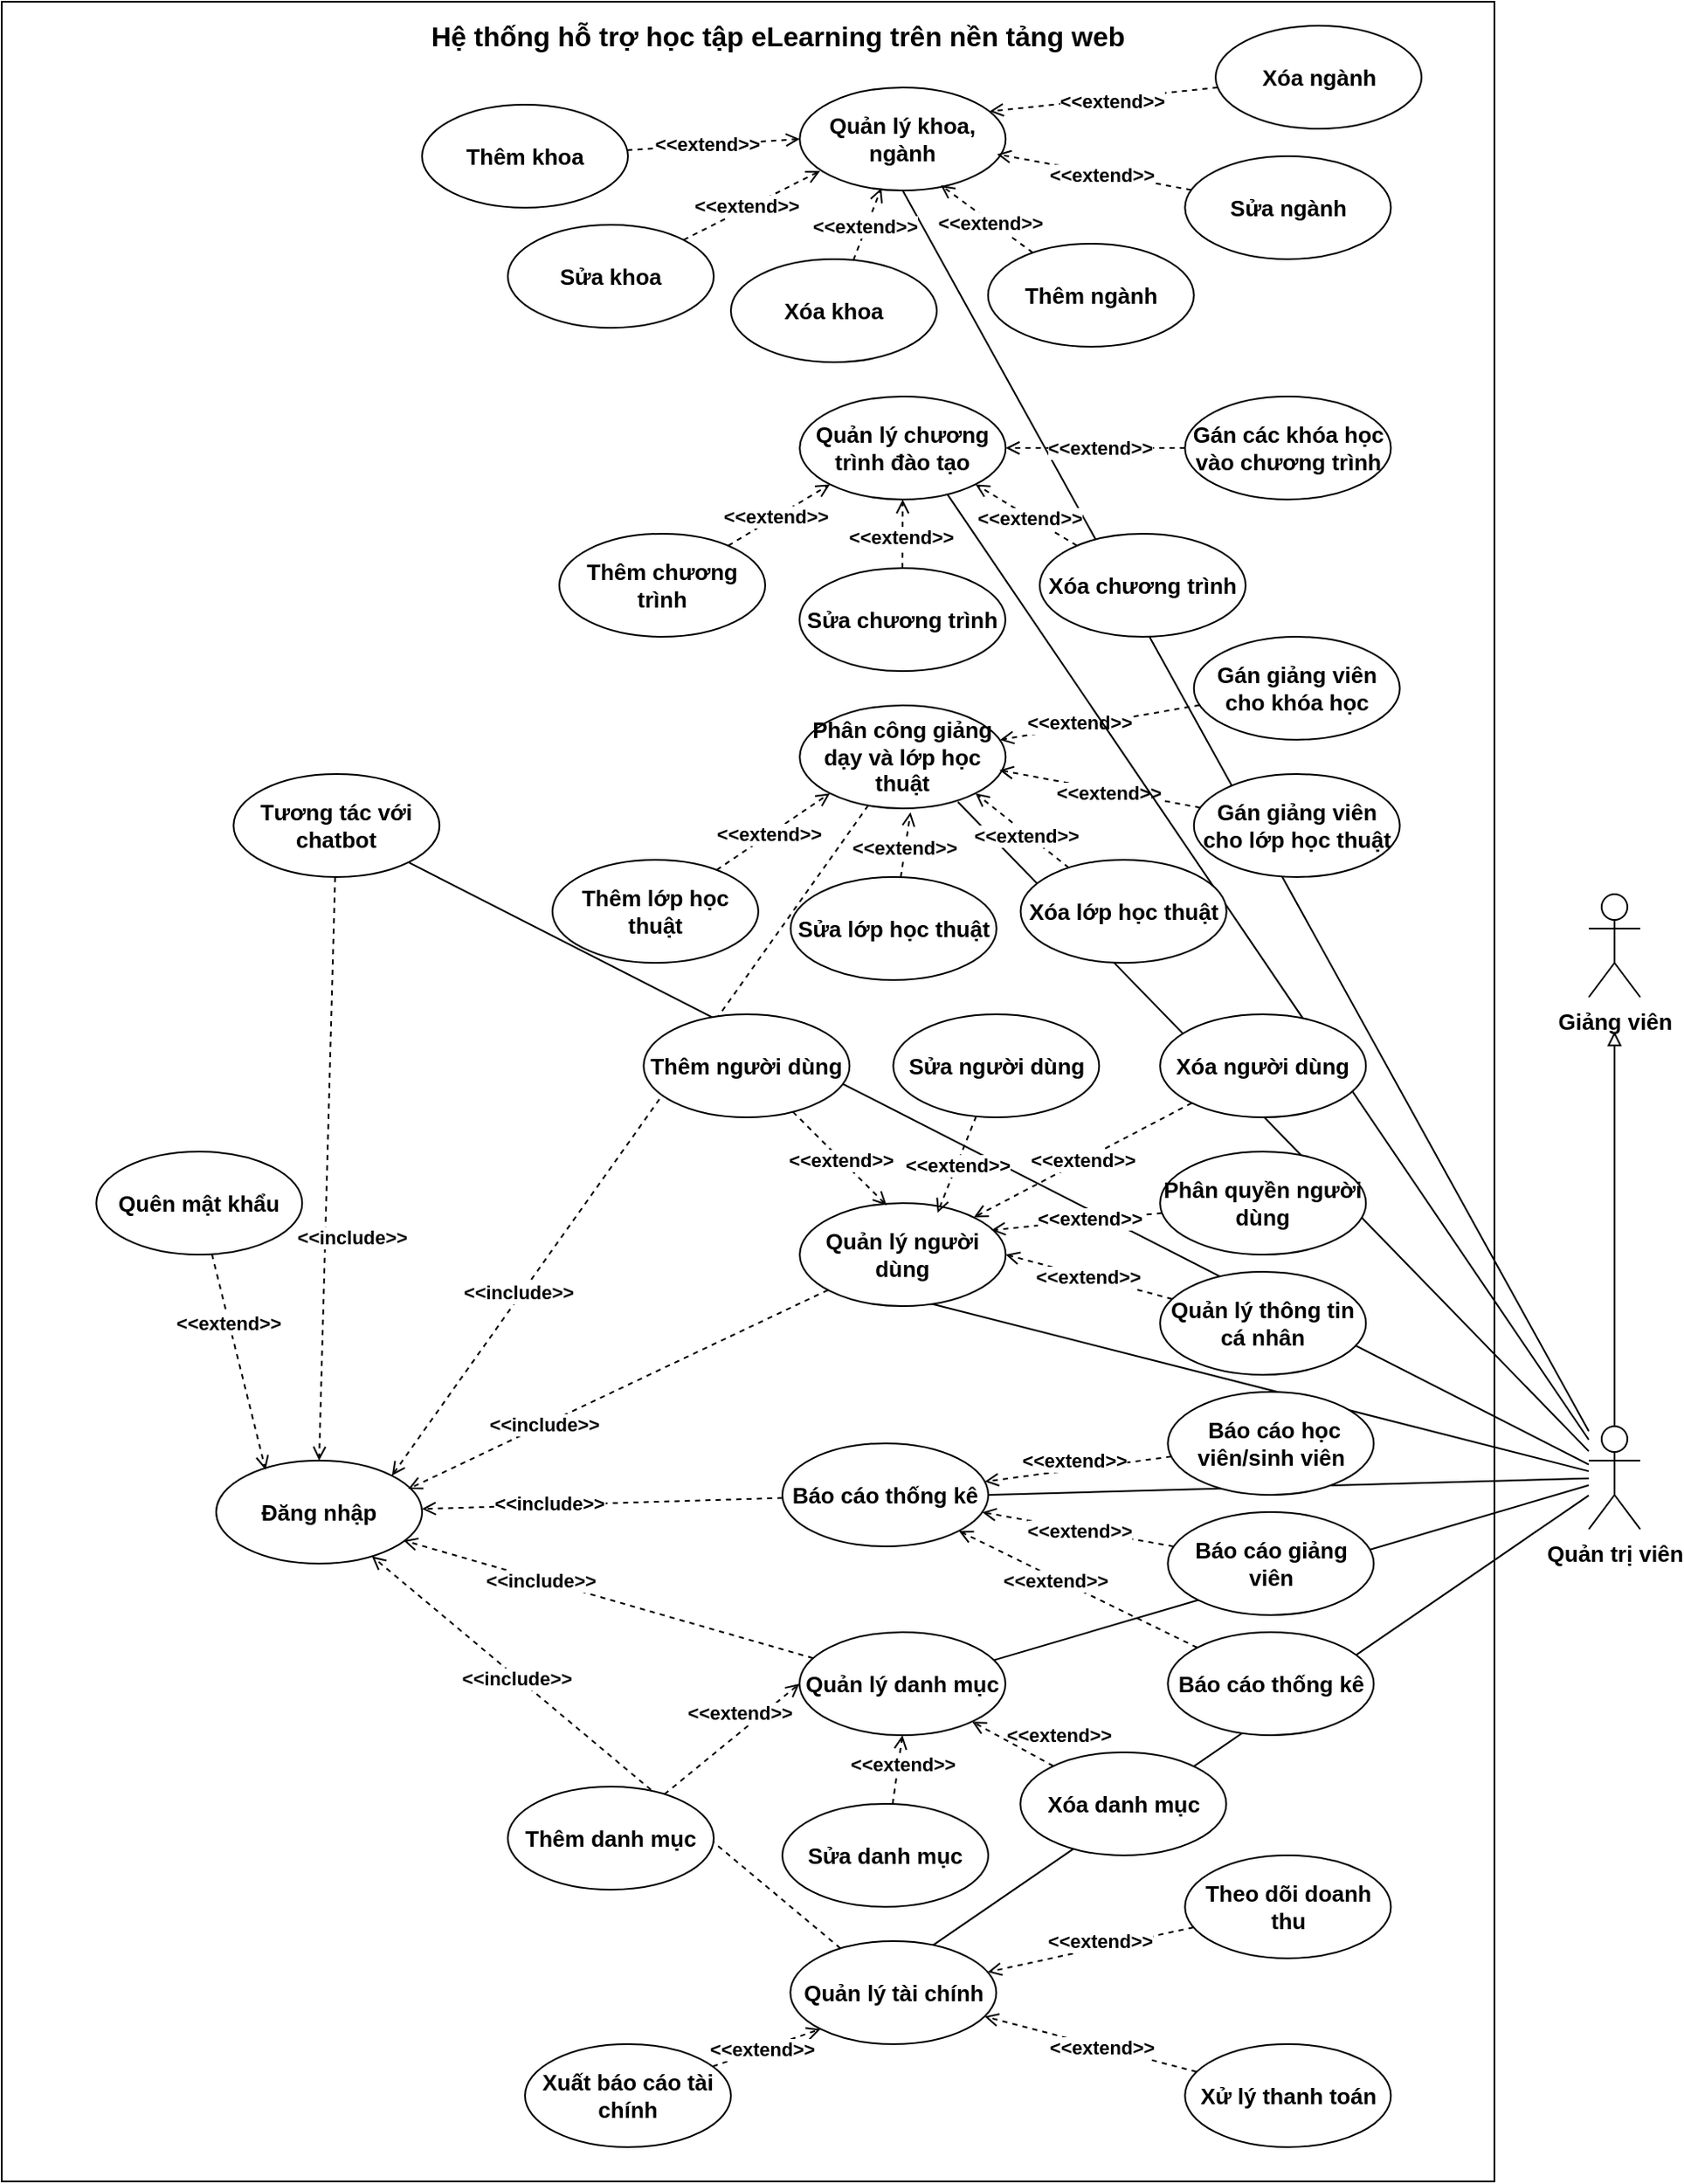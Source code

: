 <mxfile version="27.1.6">
  <diagram name="Page-1" id="FDcgBepIFSiOmwwHl9qi">
    <mxGraphModel dx="1456" dy="1978" grid="1" gridSize="10" guides="1" tooltips="1" connect="1" arrows="1" fold="1" page="1" pageScale="1" pageWidth="850" pageHeight="1100" math="0" shadow="0">
      <root>
        <mxCell id="0" />
        <mxCell id="1" parent="0" />
        <mxCell id="96Rs1fj9_P6RKk6u0Oii-1" value="" style="rounded=0;whiteSpace=wrap;html=1;fontStyle=1;fontSize=13;" parent="1" vertex="1">
          <mxGeometry x="405" y="-470" width="870" height="1270" as="geometry" />
        </mxCell>
        <mxCell id="96Rs1fj9_P6RKk6u0Oii-2" value="Hệ thống hỗ trợ học tập eLearning trên nền tảng web" style="text;html=1;align=center;verticalAlign=middle;whiteSpace=wrap;rounded=0;fontStyle=1;fontSize=16;" parent="1" vertex="1">
          <mxGeometry x="629.67" y="-460" width="455" height="20" as="geometry" />
        </mxCell>
        <mxCell id="96Rs1fj9_P6RKk6u0Oii-4" style="rounded=0;orthogonalLoop=1;jettySize=auto;html=1;entryX=0.768;entryY=0.938;entryDx=0;entryDy=0;endArrow=none;startFill=0;entryPerimeter=0;fontStyle=1" parent="1" source="96Rs1fj9_P6RKk6u0Oii-11" target="96Rs1fj9_P6RKk6u0Oii-79" edge="1">
          <mxGeometry relative="1" as="geometry" />
        </mxCell>
        <mxCell id="96Rs1fj9_P6RKk6u0Oii-6" style="rounded=0;orthogonalLoop=1;jettySize=auto;html=1;entryX=0.929;entryY=0.28;entryDx=0;entryDy=0;endArrow=none;startFill=0;entryPerimeter=0;fontStyle=1" parent="1" source="96Rs1fj9_P6RKk6u0Oii-11" target="96Rs1fj9_P6RKk6u0Oii-48" edge="1">
          <mxGeometry relative="1" as="geometry" />
        </mxCell>
        <mxCell id="96Rs1fj9_P6RKk6u0Oii-7" style="rounded=0;orthogonalLoop=1;jettySize=auto;html=1;entryX=0.689;entryY=0.045;entryDx=0;entryDy=0;endArrow=none;startFill=0;entryPerimeter=0;fontStyle=1" parent="1" source="96Rs1fj9_P6RKk6u0Oii-11" target="96Rs1fj9_P6RKk6u0Oii-42" edge="1">
          <mxGeometry relative="1" as="geometry" />
        </mxCell>
        <mxCell id="96Rs1fj9_P6RKk6u0Oii-9" style="rounded=0;orthogonalLoop=1;jettySize=auto;html=1;endArrow=none;startFill=0;fontStyle=1" parent="1" source="96Rs1fj9_P6RKk6u0Oii-11" target="96Rs1fj9_P6RKk6u0Oii-45" edge="1">
          <mxGeometry relative="1" as="geometry" />
        </mxCell>
        <mxCell id="96Rs1fj9_P6RKk6u0Oii-122" style="edgeStyle=none;rounded=0;orthogonalLoop=1;jettySize=auto;html=1;endArrow=none;startFill=0;entryX=0.642;entryY=0.979;entryDx=0;entryDy=0;entryPerimeter=0;fontStyle=1" parent="1" source="96Rs1fj9_P6RKk6u0Oii-11" target="96Rs1fj9_P6RKk6u0Oii-112" edge="1">
          <mxGeometry relative="1" as="geometry" />
        </mxCell>
        <mxCell id="96Rs1fj9_P6RKk6u0Oii-168" style="edgeStyle=none;rounded=0;orthogonalLoop=1;jettySize=auto;html=1;entryX=1;entryY=0.5;entryDx=0;entryDy=0;endArrow=none;startFill=0;fontStyle=1" parent="1" source="96Rs1fj9_P6RKk6u0Oii-11" target="96Rs1fj9_P6RKk6u0Oii-167" edge="1">
          <mxGeometry relative="1" as="geometry" />
        </mxCell>
        <mxCell id="KgGjZ4OBaKO0QzJk6a3O-188" style="rounded=0;orthogonalLoop=1;jettySize=auto;html=1;entryX=0.5;entryY=1;entryDx=0;entryDy=0;endArrow=none;startFill=0;fontStyle=1" parent="1" source="96Rs1fj9_P6RKk6u0Oii-11" target="KgGjZ4OBaKO0QzJk6a3O-154" edge="1">
          <mxGeometry relative="1" as="geometry" />
        </mxCell>
        <mxCell id="96Rs1fj9_P6RKk6u0Oii-11" value="Quản trị viên" style="shape=umlActor;verticalLabelPosition=bottom;verticalAlign=top;html=1;outlineConnect=0;fontStyle=1;fontSize=13;" parent="1" vertex="1">
          <mxGeometry x="1330" y="360" width="30" height="60" as="geometry" />
        </mxCell>
        <mxCell id="96Rs1fj9_P6RKk6u0Oii-34" value="Đăng nhập" style="ellipse;whiteSpace=wrap;html=1;fontStyle=1;fontSize=13;" parent="1" vertex="1">
          <mxGeometry x="530" y="380" width="120" height="60" as="geometry" />
        </mxCell>
        <mxCell id="96Rs1fj9_P6RKk6u0Oii-40" style="rounded=0;orthogonalLoop=1;jettySize=auto;html=1;endArrow=open;endFill=0;dashed=1;fontStyle=1" parent="1" source="96Rs1fj9_P6RKk6u0Oii-42" target="96Rs1fj9_P6RKk6u0Oii-34" edge="1">
          <mxGeometry relative="1" as="geometry" />
        </mxCell>
        <mxCell id="96Rs1fj9_P6RKk6u0Oii-41" value="&amp;lt;&amp;lt;include&amp;gt;&amp;gt;" style="edgeLabel;html=1;align=center;verticalAlign=middle;resizable=0;points=[];fontStyle=1" parent="96Rs1fj9_P6RKk6u0Oii-40" vertex="1" connectable="0">
          <mxGeometry x="0.383" relative="1" as="geometry">
            <mxPoint as="offset" />
          </mxGeometry>
        </mxCell>
        <mxCell id="96Rs1fj9_P6RKk6u0Oii-42" value="&lt;p style=&quot;white-space-collapse: preserve;&quot; dir=&quot;auto&quot;&gt;Quản lý tài chính&lt;/p&gt;" style="ellipse;whiteSpace=wrap;html=1;fontStyle=1;fontSize=13;" parent="1" vertex="1">
          <mxGeometry x="864.67" y="660" width="120" height="60" as="geometry" />
        </mxCell>
        <mxCell id="96Rs1fj9_P6RKk6u0Oii-43" style="rounded=0;orthogonalLoop=1;jettySize=auto;html=1;endArrow=open;endFill=0;dashed=1;entryX=0.5;entryY=0;entryDx=0;entryDy=0;fontStyle=1" parent="1" source="96Rs1fj9_P6RKk6u0Oii-45" target="96Rs1fj9_P6RKk6u0Oii-34" edge="1">
          <mxGeometry relative="1" as="geometry" />
        </mxCell>
        <mxCell id="96Rs1fj9_P6RKk6u0Oii-44" value="&amp;lt;&amp;lt;include&amp;gt;&amp;gt;" style="edgeLabel;html=1;align=center;verticalAlign=middle;resizable=0;points=[];fontStyle=1" parent="96Rs1fj9_P6RKk6u0Oii-43" vertex="1" connectable="0">
          <mxGeometry x="0.474" y="-3" relative="1" as="geometry">
            <mxPoint x="19" y="-41" as="offset" />
          </mxGeometry>
        </mxCell>
        <mxCell id="96Rs1fj9_P6RKk6u0Oii-45" value="&lt;p style=&quot;white-space-collapse: preserve;&quot; dir=&quot;auto&quot;&gt;Tương tác với chatbot&lt;/p&gt;" style="ellipse;whiteSpace=wrap;html=1;fontStyle=1;fontSize=13;" parent="1" vertex="1">
          <mxGeometry x="540.14" y="-20" width="120" height="60" as="geometry" />
        </mxCell>
        <mxCell id="96Rs1fj9_P6RKk6u0Oii-46" style="rounded=0;orthogonalLoop=1;jettySize=auto;html=1;endArrow=open;endFill=0;dashed=1;entryX=0.91;entryY=0.776;entryDx=0;entryDy=0;entryPerimeter=0;fontStyle=1" parent="1" source="96Rs1fj9_P6RKk6u0Oii-48" target="96Rs1fj9_P6RKk6u0Oii-34" edge="1">
          <mxGeometry relative="1" as="geometry" />
        </mxCell>
        <mxCell id="96Rs1fj9_P6RKk6u0Oii-47" value="&amp;lt;&amp;lt;include&amp;gt;&amp;gt;" style="edgeLabel;html=1;align=center;verticalAlign=middle;resizable=0;points=[];fontStyle=1" parent="96Rs1fj9_P6RKk6u0Oii-46" vertex="1" connectable="0">
          <mxGeometry x="0.337" relative="1" as="geometry">
            <mxPoint as="offset" />
          </mxGeometry>
        </mxCell>
        <mxCell id="96Rs1fj9_P6RKk6u0Oii-48" value="&lt;p style=&quot;white-space-collapse: preserve;&quot; dir=&quot;auto&quot;&gt;Quản lý danh mục&lt;/p&gt;" style="ellipse;whiteSpace=wrap;html=1;fontStyle=1;fontSize=13;" parent="1" vertex="1">
          <mxGeometry x="870" y="480" width="120" height="60" as="geometry" />
        </mxCell>
        <mxCell id="96Rs1fj9_P6RKk6u0Oii-57" style="rounded=0;orthogonalLoop=1;jettySize=auto;html=1;exitX=0;exitY=0;exitDx=0;exitDy=0;fontStyle=1" parent="1" edge="1">
          <mxGeometry relative="1" as="geometry">
            <mxPoint x="877.156" y="368.998" as="sourcePoint" />
            <mxPoint x="876.379" y="369.401" as="targetPoint" />
          </mxGeometry>
        </mxCell>
        <mxCell id="96Rs1fj9_P6RKk6u0Oii-79" value="&lt;p style=&quot;white-space-collapse: preserve;&quot; dir=&quot;auto&quot;&gt;Phân công giảng dạy và lớp học thuật&lt;/p&gt;" style="ellipse;whiteSpace=wrap;html=1;fontStyle=1;fontSize=13;" parent="1" vertex="1">
          <mxGeometry x="870.14" y="-60" width="120" height="60" as="geometry" />
        </mxCell>
        <mxCell id="96Rs1fj9_P6RKk6u0Oii-105" style="rounded=0;orthogonalLoop=1;jettySize=auto;html=1;entryX=0.24;entryY=0.09;entryDx=0;entryDy=0;endArrow=open;endFill=0;dashed=1;entryPerimeter=0;fontStyle=1" parent="1" source="96Rs1fj9_P6RKk6u0Oii-107" target="96Rs1fj9_P6RKk6u0Oii-34" edge="1">
          <mxGeometry relative="1" as="geometry" />
        </mxCell>
        <mxCell id="96Rs1fj9_P6RKk6u0Oii-110" value="&amp;lt;&amp;lt;extend&amp;gt;&amp;gt;" style="edgeLabel;html=1;align=center;verticalAlign=middle;resizable=0;points=[];fontStyle=1" parent="96Rs1fj9_P6RKk6u0Oii-105" vertex="1" connectable="0">
          <mxGeometry x="-0.365" y="-1" relative="1" as="geometry">
            <mxPoint as="offset" />
          </mxGeometry>
        </mxCell>
        <mxCell id="96Rs1fj9_P6RKk6u0Oii-107" value="&lt;p style=&quot;white-space-collapse: preserve;&quot; dir=&quot;auto&quot;&gt;Quên mật khẩu&lt;/p&gt;" style="ellipse;whiteSpace=wrap;html=1;fontStyle=1;fontSize=13;" parent="1" vertex="1">
          <mxGeometry x="460.14" y="200" width="120" height="60" as="geometry" />
        </mxCell>
        <mxCell id="96Rs1fj9_P6RKk6u0Oii-112" value="&lt;p style=&quot;white-space-collapse: preserve;&quot; dir=&quot;auto&quot;&gt;Quản lý người dùng&lt;/p&gt;" style="ellipse;whiteSpace=wrap;html=1;fontStyle=1;fontSize=13;" parent="1" vertex="1">
          <mxGeometry x="870.14" y="230" width="120" height="60" as="geometry" />
        </mxCell>
        <mxCell id="96Rs1fj9_P6RKk6u0Oii-115" style="rounded=0;orthogonalLoop=1;jettySize=auto;html=1;entryX=0.933;entryY=0.276;entryDx=0;entryDy=0;entryPerimeter=0;dashed=1;endArrow=open;endFill=0;fontStyle=1" parent="1" source="96Rs1fj9_P6RKk6u0Oii-112" target="96Rs1fj9_P6RKk6u0Oii-34" edge="1">
          <mxGeometry relative="1" as="geometry" />
        </mxCell>
        <mxCell id="96Rs1fj9_P6RKk6u0Oii-116" value="&amp;lt;&amp;lt;include&amp;gt;&amp;gt;" style="edgeLabel;html=1;align=center;verticalAlign=middle;resizable=0;points=[];fontStyle=1" parent="96Rs1fj9_P6RKk6u0Oii-115" vertex="1" connectable="0">
          <mxGeometry x="0.355" relative="1" as="geometry">
            <mxPoint as="offset" />
          </mxGeometry>
        </mxCell>
        <mxCell id="96Rs1fj9_P6RKk6u0Oii-117" style="rounded=0;orthogonalLoop=1;jettySize=auto;html=1;entryX=1;entryY=0;entryDx=0;entryDy=0;dashed=1;endArrow=open;endFill=0;fontStyle=1" parent="1" source="96Rs1fj9_P6RKk6u0Oii-79" target="96Rs1fj9_P6RKk6u0Oii-34" edge="1">
          <mxGeometry relative="1" as="geometry" />
        </mxCell>
        <mxCell id="96Rs1fj9_P6RKk6u0Oii-120" value="&amp;lt;&amp;lt;include&amp;gt;&amp;gt;" style="edgeLabel;html=1;align=center;verticalAlign=middle;resizable=0;points=[];fontStyle=1" parent="96Rs1fj9_P6RKk6u0Oii-117" vertex="1" connectable="0">
          <mxGeometry x="0.459" y="-2" relative="1" as="geometry">
            <mxPoint as="offset" />
          </mxGeometry>
        </mxCell>
        <mxCell id="96Rs1fj9_P6RKk6u0Oii-125" style="edgeStyle=none;rounded=0;orthogonalLoop=1;jettySize=auto;html=1;entryX=0.931;entryY=0.263;entryDx=0;entryDy=0;entryPerimeter=0;dashed=1;endArrow=open;endFill=0;fontStyle=1" parent="1" source="96Rs1fj9_P6RKk6u0Oii-123" target="96Rs1fj9_P6RKk6u0Oii-112" edge="1">
          <mxGeometry relative="1" as="geometry" />
        </mxCell>
        <mxCell id="96Rs1fj9_P6RKk6u0Oii-135" value="&amp;lt;&amp;lt;extend&amp;gt;&amp;gt;" style="edgeLabel;html=1;align=center;verticalAlign=middle;resizable=0;points=[];fontStyle=1" parent="96Rs1fj9_P6RKk6u0Oii-125" vertex="1" connectable="0">
          <mxGeometry x="-0.153" y="-1" relative="1" as="geometry">
            <mxPoint as="offset" />
          </mxGeometry>
        </mxCell>
        <mxCell id="96Rs1fj9_P6RKk6u0Oii-126" style="edgeStyle=none;rounded=0;orthogonalLoop=1;jettySize=auto;html=1;entryX=1;entryY=0.5;entryDx=0;entryDy=0;dashed=1;endArrow=open;endFill=0;fontStyle=1" parent="1" source="96Rs1fj9_P6RKk6u0Oii-124" target="96Rs1fj9_P6RKk6u0Oii-112" edge="1">
          <mxGeometry relative="1" as="geometry" />
        </mxCell>
        <mxCell id="96Rs1fj9_P6RKk6u0Oii-136" value="&amp;lt;&amp;lt;extend&amp;gt;&amp;gt;" style="edgeLabel;html=1;align=center;verticalAlign=middle;resizable=0;points=[];fontStyle=1" parent="96Rs1fj9_P6RKk6u0Oii-126" vertex="1" connectable="0">
          <mxGeometry x="0.028" relative="1" as="geometry">
            <mxPoint as="offset" />
          </mxGeometry>
        </mxCell>
        <mxCell id="96Rs1fj9_P6RKk6u0Oii-124" value="Quản lý thông tin cá nhân" style="ellipse;whiteSpace=wrap;html=1;fontStyle=1;fontSize=13;" parent="1" vertex="1">
          <mxGeometry x="1080.14" y="270" width="120" height="60" as="geometry" />
        </mxCell>
        <mxCell id="96Rs1fj9_P6RKk6u0Oii-123" value="Phân quyền người dùng" style="ellipse;whiteSpace=wrap;html=1;fontStyle=1;fontSize=13;" parent="1" vertex="1">
          <mxGeometry x="1080.14" y="200" width="120" height="60" as="geometry" />
        </mxCell>
        <mxCell id="96Rs1fj9_P6RKk6u0Oii-129" style="edgeStyle=none;rounded=0;orthogonalLoop=1;jettySize=auto;html=1;dashed=1;endArrow=open;endFill=0;fontStyle=1" parent="1" source="96Rs1fj9_P6RKk6u0Oii-128" target="96Rs1fj9_P6RKk6u0Oii-112" edge="1">
          <mxGeometry relative="1" as="geometry" />
        </mxCell>
        <mxCell id="96Rs1fj9_P6RKk6u0Oii-134" value="&amp;lt;&amp;lt;extend&amp;gt;&amp;gt;" style="edgeLabel;html=1;align=center;verticalAlign=middle;resizable=0;points=[];fontStyle=1" parent="96Rs1fj9_P6RKk6u0Oii-129" vertex="1" connectable="0">
          <mxGeometry x="0.005" relative="1" as="geometry">
            <mxPoint as="offset" />
          </mxGeometry>
        </mxCell>
        <mxCell id="96Rs1fj9_P6RKk6u0Oii-142" style="edgeStyle=none;rounded=0;orthogonalLoop=1;jettySize=auto;html=1;dashed=1;endArrow=open;endFill=0;fontStyle=1" parent="1" source="96Rs1fj9_P6RKk6u0Oii-137" target="96Rs1fj9_P6RKk6u0Oii-79" edge="1">
          <mxGeometry relative="1" as="geometry" />
        </mxCell>
        <mxCell id="96Rs1fj9_P6RKk6u0Oii-145" value="&amp;lt;&amp;lt;extend&amp;gt;&amp;gt;" style="edgeLabel;html=1;align=center;verticalAlign=middle;resizable=0;points=[];fontStyle=1" parent="96Rs1fj9_P6RKk6u0Oii-142" vertex="1" connectable="0">
          <mxGeometry x="0.209" y="-2" relative="1" as="geometry">
            <mxPoint as="offset" />
          </mxGeometry>
        </mxCell>
        <mxCell id="96Rs1fj9_P6RKk6u0Oii-137" value="Gán giảng viên cho khóa học" style="ellipse;whiteSpace=wrap;html=1;fontStyle=1;fontSize=13;" parent="1" vertex="1">
          <mxGeometry x="1099.85" y="-100" width="120" height="60" as="geometry" />
        </mxCell>
        <mxCell id="96Rs1fj9_P6RKk6u0Oii-139" value="Gán giảng viên cho lớp học thuật" style="ellipse;whiteSpace=wrap;html=1;fontStyle=1;fontSize=13;" parent="1" vertex="1">
          <mxGeometry x="1099.85" y="-20" width="120" height="60" as="geometry" />
        </mxCell>
        <mxCell id="96Rs1fj9_P6RKk6u0Oii-144" style="edgeStyle=none;rounded=0;orthogonalLoop=1;jettySize=auto;html=1;entryX=0.97;entryY=0.629;entryDx=0;entryDy=0;entryPerimeter=0;dashed=1;endArrow=open;endFill=0;fontStyle=1" parent="1" source="96Rs1fj9_P6RKk6u0Oii-139" target="96Rs1fj9_P6RKk6u0Oii-79" edge="1">
          <mxGeometry relative="1" as="geometry" />
        </mxCell>
        <mxCell id="96Rs1fj9_P6RKk6u0Oii-146" value="&amp;lt;&amp;lt;extend&amp;gt;&amp;gt;" style="edgeLabel;html=1;align=center;verticalAlign=middle;resizable=0;points=[];fontStyle=1" parent="96Rs1fj9_P6RKk6u0Oii-144" vertex="1" connectable="0">
          <mxGeometry x="-0.074" y="1" relative="1" as="geometry">
            <mxPoint as="offset" />
          </mxGeometry>
        </mxCell>
        <mxCell id="96Rs1fj9_P6RKk6u0Oii-161" style="edgeStyle=none;rounded=0;orthogonalLoop=1;jettySize=auto;html=1;dashed=1;endArrow=open;endFill=0;fontStyle=1" parent="1" source="96Rs1fj9_P6RKk6u0Oii-155" target="96Rs1fj9_P6RKk6u0Oii-42" edge="1">
          <mxGeometry relative="1" as="geometry" />
        </mxCell>
        <mxCell id="96Rs1fj9_P6RKk6u0Oii-164" value="&amp;lt;&amp;lt;extend&amp;gt;&amp;gt;" style="edgeLabel;html=1;align=center;verticalAlign=middle;resizable=0;points=[];fontStyle=1" parent="96Rs1fj9_P6RKk6u0Oii-161" vertex="1" connectable="0">
          <mxGeometry x="0.085" relative="1" as="geometry">
            <mxPoint x="-14" y="-126" as="offset" />
          </mxGeometry>
        </mxCell>
        <mxCell id="96Rs1fj9_P6RKk6u0Oii-155" value="Theo dõi doanh thu" style="ellipse;whiteSpace=wrap;html=1;fontStyle=1;fontSize=13;" parent="1" vertex="1">
          <mxGeometry x="1094.67" y="610" width="120" height="60" as="geometry" />
        </mxCell>
        <mxCell id="96Rs1fj9_P6RKk6u0Oii-178" style="edgeStyle=none;rounded=0;orthogonalLoop=1;jettySize=auto;html=1;endArrow=open;endFill=0;dashed=1;fontStyle=1" parent="1" source="96Rs1fj9_P6RKk6u0Oii-156" target="96Rs1fj9_P6RKk6u0Oii-167" edge="1">
          <mxGeometry relative="1" as="geometry" />
        </mxCell>
        <mxCell id="96Rs1fj9_P6RKk6u0Oii-181" value="&amp;lt;&amp;lt;extend&amp;gt;&amp;gt;" style="edgeLabel;html=1;align=center;verticalAlign=middle;resizable=0;points=[];fontStyle=1" parent="96Rs1fj9_P6RKk6u0Oii-178" vertex="1" connectable="0">
          <mxGeometry x="0.186" y="1" relative="1" as="geometry">
            <mxPoint as="offset" />
          </mxGeometry>
        </mxCell>
        <mxCell id="96Rs1fj9_P6RKk6u0Oii-156" value="Báo cáo thống kê" style="ellipse;whiteSpace=wrap;html=1;fontStyle=1;fontSize=13;" parent="1" vertex="1">
          <mxGeometry x="1084.67" y="480" width="120" height="60" as="geometry" />
        </mxCell>
        <mxCell id="96Rs1fj9_P6RKk6u0Oii-163" style="edgeStyle=none;rounded=0;orthogonalLoop=1;jettySize=auto;html=1;dashed=1;endArrow=open;endFill=0;fontStyle=1" parent="1" source="96Rs1fj9_P6RKk6u0Oii-157" target="96Rs1fj9_P6RKk6u0Oii-42" edge="1">
          <mxGeometry relative="1" as="geometry" />
        </mxCell>
        <mxCell id="96Rs1fj9_P6RKk6u0Oii-166" value="&amp;lt;&amp;lt;extend&amp;gt;&amp;gt;" style="edgeLabel;html=1;align=center;verticalAlign=middle;resizable=0;points=[];fontStyle=1" parent="96Rs1fj9_P6RKk6u0Oii-163" vertex="1" connectable="0">
          <mxGeometry x="-0.1" relative="1" as="geometry">
            <mxPoint as="offset" />
          </mxGeometry>
        </mxCell>
        <mxCell id="96Rs1fj9_P6RKk6u0Oii-157" value="Xử lý thanh toán" style="ellipse;whiteSpace=wrap;html=1;fontStyle=1;fontSize=13;" parent="1" vertex="1">
          <mxGeometry x="1094.67" y="720" width="120" height="60" as="geometry" />
        </mxCell>
        <mxCell id="96Rs1fj9_P6RKk6u0Oii-169" style="edgeStyle=none;rounded=0;orthogonalLoop=1;jettySize=auto;html=1;dashed=1;endArrow=open;endFill=0;fontStyle=1" parent="1" source="96Rs1fj9_P6RKk6u0Oii-167" target="96Rs1fj9_P6RKk6u0Oii-34" edge="1">
          <mxGeometry relative="1" as="geometry" />
        </mxCell>
        <mxCell id="96Rs1fj9_P6RKk6u0Oii-186" value="&amp;lt;&amp;lt;include&amp;gt;&amp;gt;" style="edgeLabel;html=1;align=center;verticalAlign=middle;resizable=0;points=[];fontStyle=1" parent="96Rs1fj9_P6RKk6u0Oii-169" vertex="1" connectable="0">
          <mxGeometry x="0.3" y="-1" relative="1" as="geometry">
            <mxPoint as="offset" />
          </mxGeometry>
        </mxCell>
        <mxCell id="96Rs1fj9_P6RKk6u0Oii-167" value="&lt;p style=&quot;white-space-collapse: preserve;&quot; dir=&quot;auto&quot;&gt;Báo cáo thống kê&lt;/p&gt;" style="ellipse;whiteSpace=wrap;html=1;fontStyle=1;fontSize=13;" parent="1" vertex="1">
          <mxGeometry x="860" y="370" width="120" height="60" as="geometry" />
        </mxCell>
        <mxCell id="96Rs1fj9_P6RKk6u0Oii-176" style="edgeStyle=none;rounded=0;orthogonalLoop=1;jettySize=auto;html=1;endArrow=open;endFill=0;dashed=1;fontStyle=1" parent="1" source="96Rs1fj9_P6RKk6u0Oii-171" target="96Rs1fj9_P6RKk6u0Oii-167" edge="1">
          <mxGeometry relative="1" as="geometry" />
        </mxCell>
        <mxCell id="96Rs1fj9_P6RKk6u0Oii-179" value="&amp;lt;&amp;lt;extend&amp;gt;&amp;gt;" style="edgeLabel;html=1;align=center;verticalAlign=middle;resizable=0;points=[];fontStyle=1" parent="96Rs1fj9_P6RKk6u0Oii-176" vertex="1" connectable="0">
          <mxGeometry x="0.133" y="3" relative="1" as="geometry">
            <mxPoint x="4" y="-9" as="offset" />
          </mxGeometry>
        </mxCell>
        <mxCell id="96Rs1fj9_P6RKk6u0Oii-171" value="&lt;p style=&quot;white-space-collapse: preserve;&quot; dir=&quot;auto&quot;&gt; Báo cáo học viên/sinh viên&lt;/p&gt;" style="ellipse;whiteSpace=wrap;html=1;fontStyle=1;fontSize=13;" parent="1" vertex="1">
          <mxGeometry x="1084.67" y="340" width="120" height="60" as="geometry" />
        </mxCell>
        <mxCell id="96Rs1fj9_P6RKk6u0Oii-177" style="edgeStyle=none;rounded=0;orthogonalLoop=1;jettySize=auto;html=1;endArrow=open;endFill=0;dashed=1;fontStyle=1" parent="1" source="96Rs1fj9_P6RKk6u0Oii-172" target="96Rs1fj9_P6RKk6u0Oii-167" edge="1">
          <mxGeometry relative="1" as="geometry" />
        </mxCell>
        <mxCell id="96Rs1fj9_P6RKk6u0Oii-180" value="&amp;lt;&amp;lt;extend&amp;gt;&amp;gt;" style="edgeLabel;html=1;align=center;verticalAlign=middle;resizable=0;points=[];fontStyle=1" parent="96Rs1fj9_P6RKk6u0Oii-177" vertex="1" connectable="0">
          <mxGeometry x="-0.001" y="1" relative="1" as="geometry">
            <mxPoint as="offset" />
          </mxGeometry>
        </mxCell>
        <mxCell id="96Rs1fj9_P6RKk6u0Oii-172" value="&lt;p style=&quot;white-space-collapse: preserve;&quot; dir=&quot;auto&quot;&gt;Báo cáo giảng viên&lt;/p&gt;" style="ellipse;whiteSpace=wrap;html=1;fontStyle=1;fontSize=13;" parent="1" vertex="1">
          <mxGeometry x="1084.67" y="410" width="120" height="60" as="geometry" />
        </mxCell>
        <mxCell id="96Rs1fj9_P6RKk6u0Oii-182" value="Xóa&amp;nbsp;&lt;span style=&quot;background-color: transparent; color: light-dark(rgb(0, 0, 0), rgb(255, 255, 255));&quot;&gt;danh mục&lt;/span&gt;" style="ellipse;whiteSpace=wrap;html=1;fontStyle=1;fontSize=13;" parent="1" vertex="1">
          <mxGeometry x="998.71" y="550" width="120" height="60" as="geometry" />
        </mxCell>
        <mxCell id="L-A-K1zgmUTlrSoMtgNh-1" value="Giảng viên" style="shape=umlActor;verticalLabelPosition=bottom;verticalAlign=top;html=1;outlineConnect=0;fontStyle=1;fontSize=13;" parent="1" vertex="1">
          <mxGeometry x="1330" y="50" width="30" height="60" as="geometry" />
        </mxCell>
        <mxCell id="L-A-K1zgmUTlrSoMtgNh-2" style="edgeStyle=orthogonalEdgeStyle;rounded=0;orthogonalLoop=1;jettySize=auto;html=1;endArrow=block;endFill=0;fontStyle=1" parent="1" source="96Rs1fj9_P6RKk6u0Oii-11" edge="1">
          <mxGeometry relative="1" as="geometry">
            <mxPoint x="1345" y="130" as="targetPoint" />
            <Array as="points">
              <mxPoint x="1345" y="130" />
              <mxPoint x="1345" y="130" />
            </Array>
          </mxGeometry>
        </mxCell>
        <mxCell id="s3GclX2u2Ic17jW2BKlU-1" value="&amp;lt;&amp;lt;extend&amp;gt;&amp;gt;" style="edgeLabel;html=1;align=center;verticalAlign=middle;resizable=0;points=[];fontStyle=1" parent="1" vertex="1" connectable="0">
          <mxGeometry x="1044.71" y="659.997" as="geometry" />
        </mxCell>
        <mxCell id="bydtYof8P61KNAazuHfW-4" value="Thêm&amp;nbsp;&lt;span style=&quot;background-color: transparent; color: light-dark(rgb(0, 0, 0), rgb(255, 255, 255));&quot;&gt;danh mục&lt;/span&gt;" style="ellipse;whiteSpace=wrap;html=1;fontStyle=1;fontSize=13;" parent="1" vertex="1">
          <mxGeometry x="700" y="570" width="120" height="60" as="geometry" />
        </mxCell>
        <mxCell id="bydtYof8P61KNAazuHfW-3" style="edgeStyle=none;rounded=0;orthogonalLoop=1;jettySize=auto;html=1;dashed=1;endArrow=open;endFill=0;entryX=0;entryY=0.5;entryDx=0;entryDy=0;fontStyle=1" parent="1" source="bydtYof8P61KNAazuHfW-4" target="96Rs1fj9_P6RKk6u0Oii-48" edge="1">
          <mxGeometry relative="1" as="geometry">
            <mxPoint x="550" y="555" as="targetPoint" />
          </mxGeometry>
        </mxCell>
        <mxCell id="bydtYof8P61KNAazuHfW-9" value="&lt;div&gt;Sửa danh mục&lt;/div&gt;" style="ellipse;whiteSpace=wrap;html=1;fontStyle=1;fontSize=13;" parent="1" vertex="1">
          <mxGeometry x="860" y="580" width="120" height="60" as="geometry" />
        </mxCell>
        <mxCell id="bydtYof8P61KNAazuHfW-10" style="edgeStyle=none;rounded=0;orthogonalLoop=1;jettySize=auto;html=1;dashed=1;endArrow=open;endFill=0;entryX=0.5;entryY=1;entryDx=0;entryDy=0;fontStyle=1" parent="1" source="bydtYof8P61KNAazuHfW-9" target="96Rs1fj9_P6RKk6u0Oii-48" edge="1">
          <mxGeometry relative="1" as="geometry">
            <mxPoint x="1060" y="540" as="targetPoint" />
          </mxGeometry>
        </mxCell>
        <mxCell id="bydtYof8P61KNAazuHfW-8" value="&amp;lt;&amp;lt;extend&amp;gt;&amp;gt;" style="edgeLabel;html=1;align=center;verticalAlign=middle;resizable=0;points=[];fontStyle=1" parent="1" vertex="1" connectable="0">
          <mxGeometry x="924.675" y="569.998" as="geometry">
            <mxPoint x="5" y="-13" as="offset" />
          </mxGeometry>
        </mxCell>
        <mxCell id="bydtYof8P61KNAazuHfW-2" value="&amp;lt;&amp;lt;extend&amp;gt;&amp;gt;" style="edgeLabel;html=1;align=center;verticalAlign=middle;resizable=0;points=[];fontStyle=1" parent="1" vertex="1" connectable="0">
          <mxGeometry x="830.005" y="539.998" as="geometry">
            <mxPoint x="5" y="-13" as="offset" />
          </mxGeometry>
        </mxCell>
        <mxCell id="96Rs1fj9_P6RKk6u0Oii-183" style="edgeStyle=none;rounded=0;orthogonalLoop=1;jettySize=auto;html=1;dashed=1;endArrow=open;endFill=0;fontStyle=1" parent="1" source="96Rs1fj9_P6RKk6u0Oii-182" target="96Rs1fj9_P6RKk6u0Oii-48" edge="1">
          <mxGeometry relative="1" as="geometry" />
        </mxCell>
        <mxCell id="bydtYof8P61KNAazuHfW-14" style="edgeStyle=none;rounded=0;orthogonalLoop=1;jettySize=auto;html=1;dashed=1;endArrow=open;endFill=0;entryX=0;entryY=1;entryDx=0;entryDy=0;fontStyle=1" parent="1" source="bydtYof8P61KNAazuHfW-16" target="96Rs1fj9_P6RKk6u0Oii-42" edge="1">
          <mxGeometry relative="1" as="geometry">
            <mxPoint x="639.67" y="704" as="targetPoint" />
          </mxGeometry>
        </mxCell>
        <mxCell id="bydtYof8P61KNAazuHfW-15" value="&amp;lt;&amp;lt;extend&amp;gt;&amp;gt;" style="edgeLabel;html=1;align=center;verticalAlign=middle;resizable=0;points=[];fontStyle=1" parent="bydtYof8P61KNAazuHfW-14" vertex="1" connectable="0">
          <mxGeometry x="-0.1" relative="1" as="geometry">
            <mxPoint as="offset" />
          </mxGeometry>
        </mxCell>
        <mxCell id="bydtYof8P61KNAazuHfW-16" value="Xuất báo cáo tài chính" style="ellipse;whiteSpace=wrap;html=1;fontStyle=1;fontSize=13;" parent="1" vertex="1">
          <mxGeometry x="710" y="720" width="120" height="60" as="geometry" />
        </mxCell>
        <mxCell id="bydtYof8P61KNAazuHfW-18" style="edgeStyle=none;rounded=0;orthogonalLoop=1;jettySize=auto;html=1;dashed=1;endArrow=open;endFill=0;entryX=0.669;entryY=0.094;entryDx=0;entryDy=0;entryPerimeter=0;fontStyle=1" parent="1" source="bydtYof8P61KNAazuHfW-20" target="96Rs1fj9_P6RKk6u0Oii-112" edge="1">
          <mxGeometry relative="1" as="geometry">
            <mxPoint x="815.64" y="238" as="targetPoint" />
          </mxGeometry>
        </mxCell>
        <mxCell id="bydtYof8P61KNAazuHfW-19" value="&amp;lt;&amp;lt;extend&amp;gt;&amp;gt;" style="edgeLabel;html=1;align=center;verticalAlign=middle;resizable=0;points=[];fontStyle=1" parent="bydtYof8P61KNAazuHfW-18" vertex="1" connectable="0">
          <mxGeometry x="0.005" relative="1" as="geometry">
            <mxPoint as="offset" />
          </mxGeometry>
        </mxCell>
        <mxCell id="bydtYof8P61KNAazuHfW-20" value="Sửa người dùng" style="ellipse;whiteSpace=wrap;html=1;fontStyle=1;fontSize=13;" parent="1" vertex="1">
          <mxGeometry x="924.64" y="120" width="120" height="60" as="geometry" />
        </mxCell>
        <mxCell id="bydtYof8P61KNAazuHfW-22" style="edgeStyle=none;rounded=0;orthogonalLoop=1;jettySize=auto;html=1;dashed=1;endArrow=open;endFill=0;entryX=0.422;entryY=0.022;entryDx=0;entryDy=0;entryPerimeter=0;fontStyle=1" parent="1" source="bydtYof8P61KNAazuHfW-24" target="96Rs1fj9_P6RKk6u0Oii-112" edge="1">
          <mxGeometry relative="1" as="geometry">
            <mxPoint x="670.14" y="238" as="targetPoint" />
          </mxGeometry>
        </mxCell>
        <mxCell id="bydtYof8P61KNAazuHfW-23" value="&amp;lt;&amp;lt;extend&amp;gt;&amp;gt;" style="edgeLabel;html=1;align=center;verticalAlign=middle;resizable=0;points=[];fontStyle=1" parent="bydtYof8P61KNAazuHfW-22" vertex="1" connectable="0">
          <mxGeometry x="0.005" relative="1" as="geometry">
            <mxPoint as="offset" />
          </mxGeometry>
        </mxCell>
        <mxCell id="bydtYof8P61KNAazuHfW-24" value="Thêm người dùng" style="ellipse;whiteSpace=wrap;html=1;fontStyle=1;fontSize=13;" parent="1" vertex="1">
          <mxGeometry x="779.14" y="120" width="120" height="60" as="geometry" />
        </mxCell>
        <mxCell id="bydtYof8P61KNAazuHfW-28" style="edgeStyle=none;rounded=0;orthogonalLoop=1;jettySize=auto;html=1;entryX=1;entryY=1;entryDx=0;entryDy=0;dashed=1;endArrow=open;endFill=0;fontStyle=1" parent="1" source="bydtYof8P61KNAazuHfW-27" target="96Rs1fj9_P6RKk6u0Oii-79" edge="1">
          <mxGeometry relative="1" as="geometry">
            <mxPoint x="880.14" y="38" as="targetPoint" />
          </mxGeometry>
        </mxCell>
        <mxCell id="bydtYof8P61KNAazuHfW-29" value="&amp;lt;&amp;lt;extend&amp;gt;&amp;gt;" style="edgeLabel;html=1;align=center;verticalAlign=middle;resizable=0;points=[];fontStyle=1" parent="bydtYof8P61KNAazuHfW-28" vertex="1" connectable="0">
          <mxGeometry x="-0.074" y="1" relative="1" as="geometry">
            <mxPoint as="offset" />
          </mxGeometry>
        </mxCell>
        <mxCell id="bydtYof8P61KNAazuHfW-31" value="Thêm lớp học thuật" style="ellipse;whiteSpace=wrap;html=1;fontStyle=1;fontSize=13;" parent="1" vertex="1">
          <mxGeometry x="725.99" y="29.998" width="120" height="60" as="geometry" />
        </mxCell>
        <mxCell id="bydtYof8P61KNAazuHfW-32" style="edgeStyle=none;rounded=0;orthogonalLoop=1;jettySize=auto;html=1;entryX=0;entryY=1;entryDx=0;entryDy=0;dashed=1;endArrow=open;endFill=0;fontStyle=1" parent="1" source="bydtYof8P61KNAazuHfW-31" target="96Rs1fj9_P6RKk6u0Oii-79" edge="1">
          <mxGeometry relative="1" as="geometry">
            <mxPoint x="694.28" y="0.998" as="targetPoint" />
          </mxGeometry>
        </mxCell>
        <mxCell id="bydtYof8P61KNAazuHfW-33" value="&amp;lt;&amp;lt;extend&amp;gt;&amp;gt;" style="edgeLabel;html=1;align=center;verticalAlign=middle;resizable=0;points=[];fontStyle=1" parent="bydtYof8P61KNAazuHfW-32" vertex="1" connectable="0">
          <mxGeometry x="-0.074" y="1" relative="1" as="geometry">
            <mxPoint as="offset" />
          </mxGeometry>
        </mxCell>
        <mxCell id="bydtYof8P61KNAazuHfW-34" value="Sửa lớp học thuật" style="ellipse;whiteSpace=wrap;html=1;fontStyle=1;fontSize=13;" parent="1" vertex="1">
          <mxGeometry x="864.81" y="40" width="120" height="60" as="geometry" />
        </mxCell>
        <mxCell id="bydtYof8P61KNAazuHfW-35" style="edgeStyle=none;rounded=0;orthogonalLoop=1;jettySize=auto;html=1;entryX=0.538;entryY=1.037;entryDx=0;entryDy=0;dashed=1;endArrow=open;endFill=0;entryPerimeter=0;fontStyle=1" parent="1" source="bydtYof8P61KNAazuHfW-34" target="96Rs1fj9_P6RKk6u0Oii-79" edge="1">
          <mxGeometry relative="1" as="geometry">
            <mxPoint x="833.1" y="1" as="targetPoint" />
          </mxGeometry>
        </mxCell>
        <mxCell id="bydtYof8P61KNAazuHfW-36" value="&amp;lt;&amp;lt;extend&amp;gt;&amp;gt;" style="edgeLabel;html=1;align=center;verticalAlign=middle;resizable=0;points=[];fontStyle=1" parent="bydtYof8P61KNAazuHfW-35" vertex="1" connectable="0">
          <mxGeometry x="-0.074" y="1" relative="1" as="geometry">
            <mxPoint as="offset" />
          </mxGeometry>
        </mxCell>
        <mxCell id="KgGjZ4OBaKO0QzJk6a3O-136" value="&lt;p style=&quot;white-space-collapse: preserve;&quot; dir=&quot;auto&quot;&gt;Quản lý chương trình đào tạo&lt;/p&gt;" style="ellipse;whiteSpace=wrap;html=1;fontStyle=1;fontSize=13;" parent="1" vertex="1">
          <mxGeometry x="870.14" y="-240" width="120" height="60" as="geometry" />
        </mxCell>
        <mxCell id="KgGjZ4OBaKO0QzJk6a3O-139" value="Thêm chương trình" style="ellipse;whiteSpace=wrap;html=1;fontStyle=1;fontSize=13;" parent="1" vertex="1">
          <mxGeometry x="730" y="-160.002" width="120" height="60" as="geometry" />
        </mxCell>
        <mxCell id="KgGjZ4OBaKO0QzJk6a3O-140" style="edgeStyle=none;rounded=0;orthogonalLoop=1;jettySize=auto;html=1;entryX=0;entryY=1;entryDx=0;entryDy=0;dashed=1;endArrow=open;endFill=0;fontStyle=1" parent="1" source="KgGjZ4OBaKO0QzJk6a3O-139" target="KgGjZ4OBaKO0QzJk6a3O-136" edge="1">
          <mxGeometry relative="1" as="geometry">
            <mxPoint x="888" y="-150" as="targetPoint" />
          </mxGeometry>
        </mxCell>
        <mxCell id="KgGjZ4OBaKO0QzJk6a3O-141" value="&amp;lt;&amp;lt;extend&amp;gt;&amp;gt;" style="edgeLabel;html=1;align=center;verticalAlign=middle;resizable=0;points=[];fontStyle=1" parent="KgGjZ4OBaKO0QzJk6a3O-140" vertex="1" connectable="0">
          <mxGeometry x="-0.074" y="1" relative="1" as="geometry">
            <mxPoint as="offset" />
          </mxGeometry>
        </mxCell>
        <mxCell id="KgGjZ4OBaKO0QzJk6a3O-143" value="Sửa chương trình" style="ellipse;whiteSpace=wrap;html=1;fontStyle=1;fontSize=13;" parent="1" vertex="1">
          <mxGeometry x="870" y="-140.002" width="120" height="60" as="geometry" />
        </mxCell>
        <mxCell id="KgGjZ4OBaKO0QzJk6a3O-144" style="edgeStyle=none;rounded=0;orthogonalLoop=1;jettySize=auto;html=1;entryX=0.5;entryY=1;entryDx=0;entryDy=0;dashed=1;endArrow=open;endFill=0;fontStyle=1" parent="1" source="KgGjZ4OBaKO0QzJk6a3O-143" target="KgGjZ4OBaKO0QzJk6a3O-136" edge="1">
          <mxGeometry relative="1" as="geometry">
            <mxPoint x="1028.14" y="-154.5" as="targetPoint" />
          </mxGeometry>
        </mxCell>
        <mxCell id="KgGjZ4OBaKO0QzJk6a3O-145" value="&amp;lt;&amp;lt;extend&amp;gt;&amp;gt;" style="edgeLabel;html=1;align=center;verticalAlign=middle;resizable=0;points=[];fontStyle=1" parent="KgGjZ4OBaKO0QzJk6a3O-144" vertex="1" connectable="0">
          <mxGeometry x="-0.074" y="1" relative="1" as="geometry">
            <mxPoint as="offset" />
          </mxGeometry>
        </mxCell>
        <mxCell id="KgGjZ4OBaKO0QzJk6a3O-146" value="Xóa chương trình" style="ellipse;whiteSpace=wrap;html=1;fontStyle=1;fontSize=13;" parent="1" vertex="1">
          <mxGeometry x="1010" y="-160.002" width="120" height="60" as="geometry" />
        </mxCell>
        <mxCell id="KgGjZ4OBaKO0QzJk6a3O-147" style="edgeStyle=none;rounded=0;orthogonalLoop=1;jettySize=auto;html=1;entryX=1;entryY=1;entryDx=0;entryDy=0;dashed=1;endArrow=open;endFill=0;fontStyle=1" parent="1" source="KgGjZ4OBaKO0QzJk6a3O-146" target="KgGjZ4OBaKO0QzJk6a3O-136" edge="1">
          <mxGeometry relative="1" as="geometry">
            <mxPoint x="1168" y="-180" as="targetPoint" />
          </mxGeometry>
        </mxCell>
        <mxCell id="KgGjZ4OBaKO0QzJk6a3O-148" value="&amp;lt;&amp;lt;extend&amp;gt;&amp;gt;" style="edgeLabel;html=1;align=center;verticalAlign=middle;resizable=0;points=[];fontStyle=1" parent="KgGjZ4OBaKO0QzJk6a3O-147" vertex="1" connectable="0">
          <mxGeometry x="-0.074" y="1" relative="1" as="geometry">
            <mxPoint as="offset" />
          </mxGeometry>
        </mxCell>
        <mxCell id="KgGjZ4OBaKO0QzJk6a3O-150" style="edgeStyle=none;rounded=0;orthogonalLoop=1;jettySize=auto;html=1;dashed=1;endArrow=open;endFill=0;entryX=1;entryY=0.5;entryDx=0;entryDy=0;fontStyle=1" parent="1" source="KgGjZ4OBaKO0QzJk6a3O-152" target="KgGjZ4OBaKO0QzJk6a3O-136" edge="1">
          <mxGeometry relative="1" as="geometry">
            <mxPoint x="981.82" y="-180" as="targetPoint" />
          </mxGeometry>
        </mxCell>
        <mxCell id="KgGjZ4OBaKO0QzJk6a3O-151" value="&amp;lt;&amp;lt;extend&amp;gt;&amp;gt;" style="edgeLabel;html=1;align=center;verticalAlign=middle;resizable=0;points=[];fontStyle=1" parent="KgGjZ4OBaKO0QzJk6a3O-150" vertex="1" connectable="0">
          <mxGeometry x="0.209" y="-2" relative="1" as="geometry">
            <mxPoint x="13" y="2" as="offset" />
          </mxGeometry>
        </mxCell>
        <mxCell id="KgGjZ4OBaKO0QzJk6a3O-152" value="Gán các khóa học vào chương trình" style="ellipse;whiteSpace=wrap;html=1;fontStyle=1;fontSize=13;" parent="1" vertex="1">
          <mxGeometry x="1094.67" y="-240" width="120" height="60" as="geometry" />
        </mxCell>
        <mxCell id="KgGjZ4OBaKO0QzJk6a3O-154" value="&lt;p style=&quot;white-space-collapse: preserve;&quot; dir=&quot;auto&quot;&gt;Quản lý khoa, ngành&lt;/p&gt;" style="ellipse;whiteSpace=wrap;html=1;fontStyle=1;fontSize=13;" parent="1" vertex="1">
          <mxGeometry x="870.14" y="-420" width="120" height="60" as="geometry" />
        </mxCell>
        <mxCell id="KgGjZ4OBaKO0QzJk6a3O-155" value="Thêm khoa" style="ellipse;whiteSpace=wrap;html=1;fontStyle=1;fontSize=13;" parent="1" vertex="1">
          <mxGeometry x="650" y="-410.002" width="120" height="60" as="geometry" />
        </mxCell>
        <mxCell id="KgGjZ4OBaKO0QzJk6a3O-156" style="edgeStyle=none;rounded=0;orthogonalLoop=1;jettySize=auto;html=1;entryX=0;entryY=0.5;entryDx=0;entryDy=0;dashed=1;endArrow=open;endFill=0;fontStyle=1" parent="1" source="KgGjZ4OBaKO0QzJk6a3O-155" target="KgGjZ4OBaKO0QzJk6a3O-154" edge="1">
          <mxGeometry relative="1" as="geometry">
            <mxPoint x="888" y="-330" as="targetPoint" />
          </mxGeometry>
        </mxCell>
        <mxCell id="KgGjZ4OBaKO0QzJk6a3O-157" value="&amp;lt;&amp;lt;extend&amp;gt;&amp;gt;" style="edgeLabel;html=1;align=center;verticalAlign=middle;resizable=0;points=[];fontStyle=1" parent="KgGjZ4OBaKO0QzJk6a3O-156" vertex="1" connectable="0">
          <mxGeometry x="-0.074" y="1" relative="1" as="geometry">
            <mxPoint as="offset" />
          </mxGeometry>
        </mxCell>
        <mxCell id="KgGjZ4OBaKO0QzJk6a3O-158" value="Sửa khoa" style="ellipse;whiteSpace=wrap;html=1;fontStyle=1;fontSize=13;" parent="1" vertex="1">
          <mxGeometry x="700" y="-340.002" width="120" height="60" as="geometry" />
        </mxCell>
        <mxCell id="KgGjZ4OBaKO0QzJk6a3O-159" style="edgeStyle=none;rounded=0;orthogonalLoop=1;jettySize=auto;html=1;entryX=0.099;entryY=0.81;entryDx=0;entryDy=0;dashed=1;endArrow=open;endFill=0;entryPerimeter=0;fontStyle=1" parent="1" source="KgGjZ4OBaKO0QzJk6a3O-158" target="KgGjZ4OBaKO0QzJk6a3O-154" edge="1">
          <mxGeometry relative="1" as="geometry">
            <mxPoint x="1028.14" y="-334.5" as="targetPoint" />
          </mxGeometry>
        </mxCell>
        <mxCell id="KgGjZ4OBaKO0QzJk6a3O-160" value="&amp;lt;&amp;lt;extend&amp;gt;&amp;gt;" style="edgeLabel;html=1;align=center;verticalAlign=middle;resizable=0;points=[];fontStyle=1" parent="KgGjZ4OBaKO0QzJk6a3O-159" vertex="1" connectable="0">
          <mxGeometry x="-0.074" y="1" relative="1" as="geometry">
            <mxPoint as="offset" />
          </mxGeometry>
        </mxCell>
        <mxCell id="KgGjZ4OBaKO0QzJk6a3O-161" value="Xóa khoa" style="ellipse;whiteSpace=wrap;html=1;fontStyle=1;fontSize=13;" parent="1" vertex="1">
          <mxGeometry x="830" y="-320.002" width="120" height="60" as="geometry" />
        </mxCell>
        <mxCell id="KgGjZ4OBaKO0QzJk6a3O-162" style="edgeStyle=none;rounded=0;orthogonalLoop=1;jettySize=auto;html=1;entryX=0.396;entryY=0.976;entryDx=0;entryDy=0;dashed=1;endArrow=open;endFill=0;entryPerimeter=0;fontStyle=1" parent="1" source="KgGjZ4OBaKO0QzJk6a3O-161" target="KgGjZ4OBaKO0QzJk6a3O-154" edge="1">
          <mxGeometry relative="1" as="geometry">
            <mxPoint x="1168" y="-360" as="targetPoint" />
          </mxGeometry>
        </mxCell>
        <mxCell id="KgGjZ4OBaKO0QzJk6a3O-163" value="&amp;lt;&amp;lt;extend&amp;gt;&amp;gt;" style="edgeLabel;html=1;align=center;verticalAlign=middle;resizable=0;points=[];fontStyle=1" parent="KgGjZ4OBaKO0QzJk6a3O-162" vertex="1" connectable="0">
          <mxGeometry x="-0.074" y="1" relative="1" as="geometry">
            <mxPoint as="offset" />
          </mxGeometry>
        </mxCell>
        <mxCell id="KgGjZ4OBaKO0QzJk6a3O-178" value="Thêm ngành" style="ellipse;whiteSpace=wrap;html=1;fontStyle=1;fontSize=13;" parent="1" vertex="1">
          <mxGeometry x="979.85" y="-329.002" width="120" height="60" as="geometry" />
        </mxCell>
        <mxCell id="KgGjZ4OBaKO0QzJk6a3O-179" style="edgeStyle=none;rounded=0;orthogonalLoop=1;jettySize=auto;html=1;entryX=0.685;entryY=0.949;entryDx=0;entryDy=0;dashed=1;endArrow=open;endFill=0;entryPerimeter=0;fontStyle=1" parent="1" source="KgGjZ4OBaKO0QzJk6a3O-178" target="KgGjZ4OBaKO0QzJk6a3O-154" edge="1">
          <mxGeometry relative="1" as="geometry">
            <mxPoint x="1067.85" y="-370" as="targetPoint" />
          </mxGeometry>
        </mxCell>
        <mxCell id="KgGjZ4OBaKO0QzJk6a3O-180" value="&amp;lt;&amp;lt;extend&amp;gt;&amp;gt;" style="edgeLabel;html=1;align=center;verticalAlign=middle;resizable=0;points=[];fontStyle=1" parent="KgGjZ4OBaKO0QzJk6a3O-179" vertex="1" connectable="0">
          <mxGeometry x="-0.074" y="1" relative="1" as="geometry">
            <mxPoint as="offset" />
          </mxGeometry>
        </mxCell>
        <mxCell id="KgGjZ4OBaKO0QzJk6a3O-181" value="Sửa ngành" style="ellipse;whiteSpace=wrap;html=1;fontStyle=1;fontSize=13;" parent="1" vertex="1">
          <mxGeometry x="1094.67" y="-380.002" width="120" height="60" as="geometry" />
        </mxCell>
        <mxCell id="KgGjZ4OBaKO0QzJk6a3O-182" style="edgeStyle=none;rounded=0;orthogonalLoop=1;jettySize=auto;html=1;entryX=0.958;entryY=0.647;entryDx=0;entryDy=0;dashed=1;endArrow=open;endFill=0;entryPerimeter=0;fontStyle=1" parent="1" source="KgGjZ4OBaKO0QzJk6a3O-181" target="KgGjZ4OBaKO0QzJk6a3O-154" edge="1">
          <mxGeometry relative="1" as="geometry">
            <mxPoint x="1056.82" y="-410" as="targetPoint" />
          </mxGeometry>
        </mxCell>
        <mxCell id="KgGjZ4OBaKO0QzJk6a3O-183" value="&amp;lt;&amp;lt;extend&amp;gt;&amp;gt;" style="edgeLabel;html=1;align=center;verticalAlign=middle;resizable=0;points=[];fontStyle=1" parent="KgGjZ4OBaKO0QzJk6a3O-182" vertex="1" connectable="0">
          <mxGeometry x="-0.074" y="1" relative="1" as="geometry">
            <mxPoint as="offset" />
          </mxGeometry>
        </mxCell>
        <mxCell id="KgGjZ4OBaKO0QzJk6a3O-184" value="Xóa ngành" style="ellipse;whiteSpace=wrap;html=1;fontStyle=1;fontSize=13;" parent="1" vertex="1">
          <mxGeometry x="1112.52" y="-456.002" width="120" height="60" as="geometry" />
        </mxCell>
        <mxCell id="KgGjZ4OBaKO0QzJk6a3O-185" style="edgeStyle=none;rounded=0;orthogonalLoop=1;jettySize=auto;html=1;entryX=0.922;entryY=0.231;entryDx=0;entryDy=0;dashed=1;endArrow=open;endFill=0;entryPerimeter=0;fontStyle=1" parent="1" source="KgGjZ4OBaKO0QzJk6a3O-184" target="KgGjZ4OBaKO0QzJk6a3O-154" edge="1">
          <mxGeometry relative="1" as="geometry">
            <mxPoint x="1084.67" y="-490" as="targetPoint" />
          </mxGeometry>
        </mxCell>
        <mxCell id="KgGjZ4OBaKO0QzJk6a3O-186" value="&amp;lt;&amp;lt;extend&amp;gt;&amp;gt;" style="edgeLabel;html=1;align=center;verticalAlign=middle;resizable=0;points=[];fontStyle=1" parent="KgGjZ4OBaKO0QzJk6a3O-185" vertex="1" connectable="0">
          <mxGeometry x="-0.074" y="1" relative="1" as="geometry">
            <mxPoint as="offset" />
          </mxGeometry>
        </mxCell>
        <mxCell id="KgGjZ4OBaKO0QzJk6a3O-187" style="rounded=0;orthogonalLoop=1;jettySize=auto;html=1;endArrow=none;startFill=0;entryX=0.718;entryY=0.953;entryDx=0;entryDy=0;entryPerimeter=0;fontStyle=1" parent="1" source="96Rs1fj9_P6RKk6u0Oii-11" target="KgGjZ4OBaKO0QzJk6a3O-136" edge="1">
          <mxGeometry relative="1" as="geometry">
            <mxPoint x="960" y="-180" as="targetPoint" />
          </mxGeometry>
        </mxCell>
        <mxCell id="96Rs1fj9_P6RKk6u0Oii-128" value="Xóa người dùng" style="ellipse;whiteSpace=wrap;html=1;fontStyle=1;fontSize=13;" parent="1" vertex="1">
          <mxGeometry x="1080.14" y="120" width="120" height="60" as="geometry" />
        </mxCell>
        <mxCell id="bydtYof8P61KNAazuHfW-27" value="Xóa lớp học thuật" style="ellipse;whiteSpace=wrap;html=1;fontStyle=1;fontSize=13;" parent="1" vertex="1">
          <mxGeometry x="998.85" y="30" width="120" height="60" as="geometry" />
        </mxCell>
      </root>
    </mxGraphModel>
  </diagram>
</mxfile>
